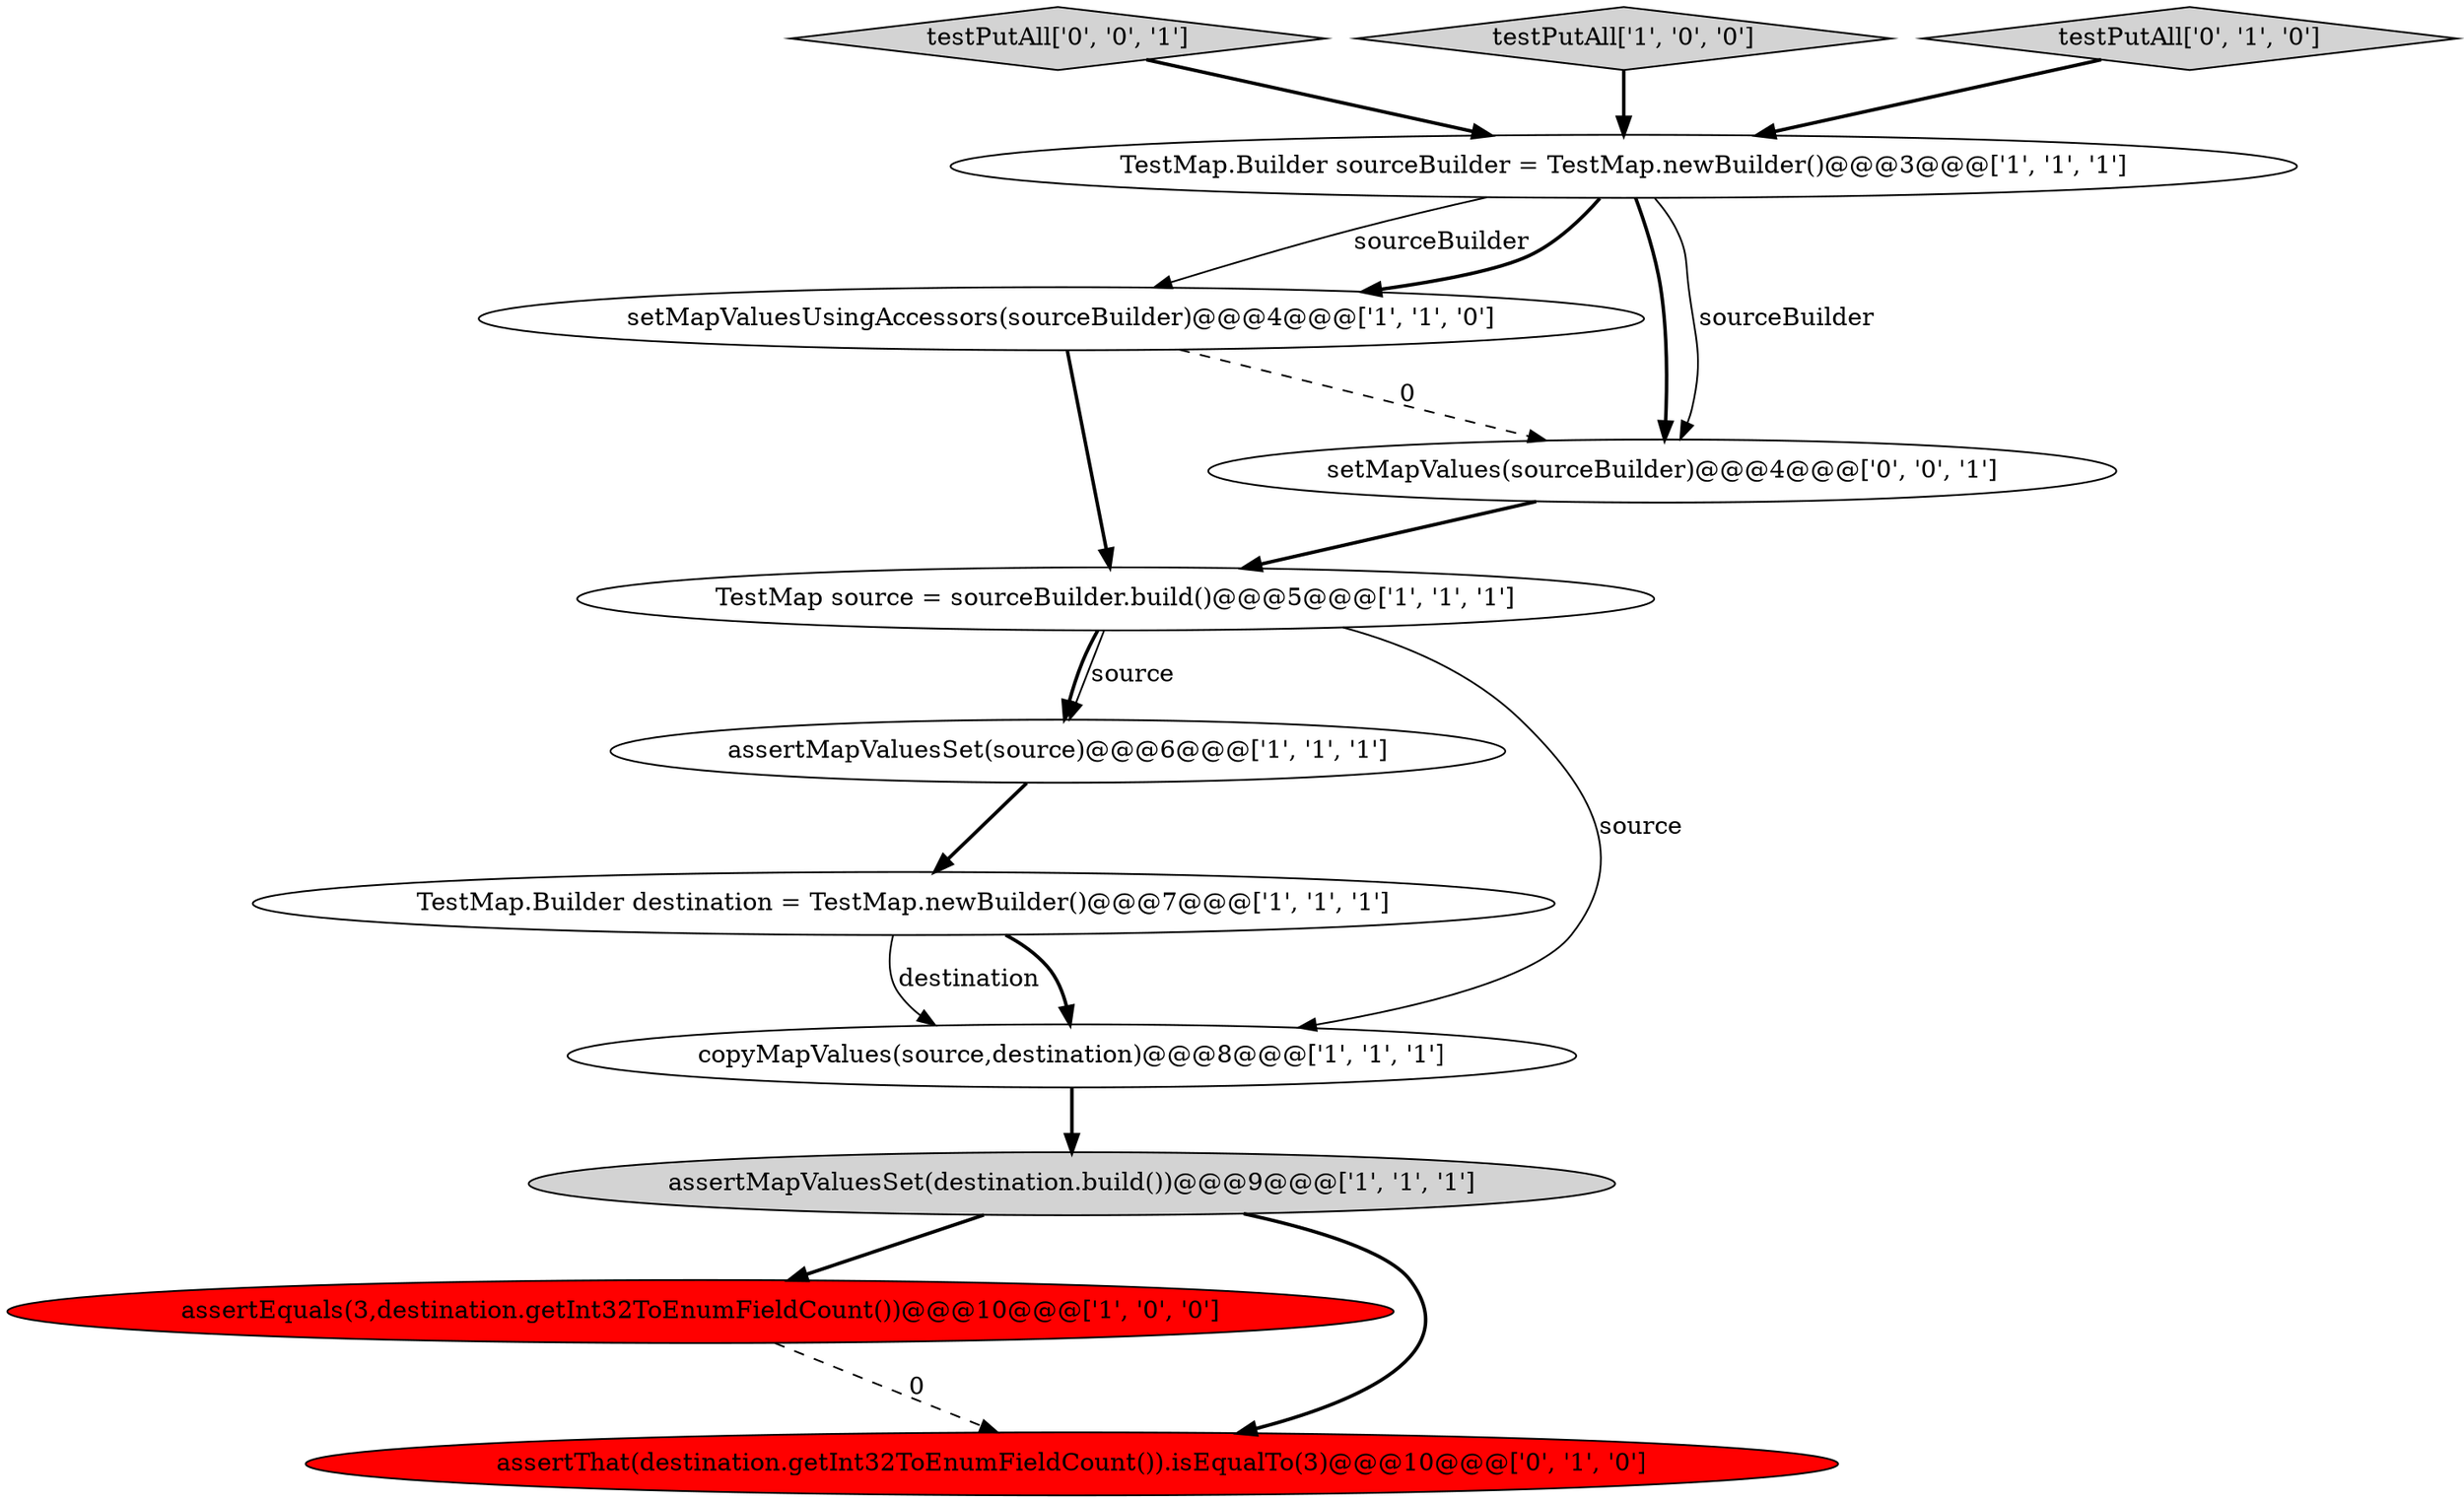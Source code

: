 digraph {
8 [style = filled, label = "setMapValuesUsingAccessors(sourceBuilder)@@@4@@@['1', '1', '0']", fillcolor = white, shape = ellipse image = "AAA0AAABBB1BBB"];
2 [style = filled, label = "assertMapValuesSet(destination.build())@@@9@@@['1', '1', '1']", fillcolor = lightgray, shape = ellipse image = "AAA0AAABBB1BBB"];
11 [style = filled, label = "setMapValues(sourceBuilder)@@@4@@@['0', '0', '1']", fillcolor = white, shape = ellipse image = "AAA0AAABBB3BBB"];
3 [style = filled, label = "assertEquals(3,destination.getInt32ToEnumFieldCount())@@@10@@@['1', '0', '0']", fillcolor = red, shape = ellipse image = "AAA1AAABBB1BBB"];
12 [style = filled, label = "testPutAll['0', '0', '1']", fillcolor = lightgray, shape = diamond image = "AAA0AAABBB3BBB"];
4 [style = filled, label = "assertMapValuesSet(source)@@@6@@@['1', '1', '1']", fillcolor = white, shape = ellipse image = "AAA0AAABBB1BBB"];
0 [style = filled, label = "TestMap.Builder sourceBuilder = TestMap.newBuilder()@@@3@@@['1', '1', '1']", fillcolor = white, shape = ellipse image = "AAA0AAABBB1BBB"];
7 [style = filled, label = "testPutAll['1', '0', '0']", fillcolor = lightgray, shape = diamond image = "AAA0AAABBB1BBB"];
10 [style = filled, label = "assertThat(destination.getInt32ToEnumFieldCount()).isEqualTo(3)@@@10@@@['0', '1', '0']", fillcolor = red, shape = ellipse image = "AAA1AAABBB2BBB"];
5 [style = filled, label = "copyMapValues(source,destination)@@@8@@@['1', '1', '1']", fillcolor = white, shape = ellipse image = "AAA0AAABBB1BBB"];
1 [style = filled, label = "TestMap.Builder destination = TestMap.newBuilder()@@@7@@@['1', '1', '1']", fillcolor = white, shape = ellipse image = "AAA0AAABBB1BBB"];
6 [style = filled, label = "TestMap source = sourceBuilder.build()@@@5@@@['1', '1', '1']", fillcolor = white, shape = ellipse image = "AAA0AAABBB1BBB"];
9 [style = filled, label = "testPutAll['0', '1', '0']", fillcolor = lightgray, shape = diamond image = "AAA0AAABBB2BBB"];
1->5 [style = bold, label=""];
6->4 [style = bold, label=""];
0->11 [style = bold, label=""];
5->2 [style = bold, label=""];
0->11 [style = solid, label="sourceBuilder"];
8->6 [style = bold, label=""];
4->1 [style = bold, label=""];
7->0 [style = bold, label=""];
3->10 [style = dashed, label="0"];
9->0 [style = bold, label=""];
8->11 [style = dashed, label="0"];
0->8 [style = solid, label="sourceBuilder"];
6->5 [style = solid, label="source"];
1->5 [style = solid, label="destination"];
2->10 [style = bold, label=""];
12->0 [style = bold, label=""];
6->4 [style = solid, label="source"];
2->3 [style = bold, label=""];
11->6 [style = bold, label=""];
0->8 [style = bold, label=""];
}
